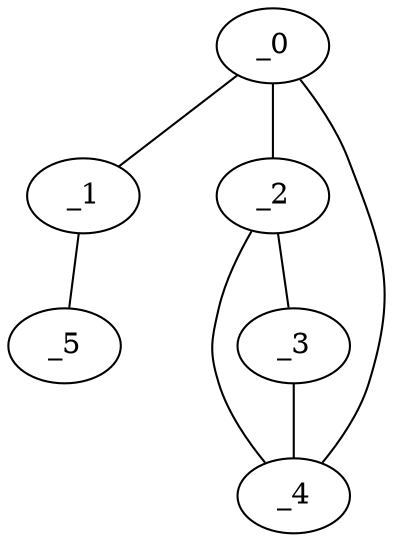 graph FP1_0144 {
	_0	 [x="1.20428",
		y="2.56153"];
	_1	 [x="0.71",
		y="0.73"];
	_0 -- _1;
	_2	 [x="0.562247",
		y="1.6211"];
	_0 -- _2;
	_4	 [x="2.27391",
		y="2.33255"];
	_0 -- _4;
	_5	 [x="0.411313",
		y="0.0484835"];
	_1 -- _5;
	_3	 [x="1.14501",
		y="1.30343"];
	_2 -- _3;
	_2 -- _4;
	_3 -- _4;
}
